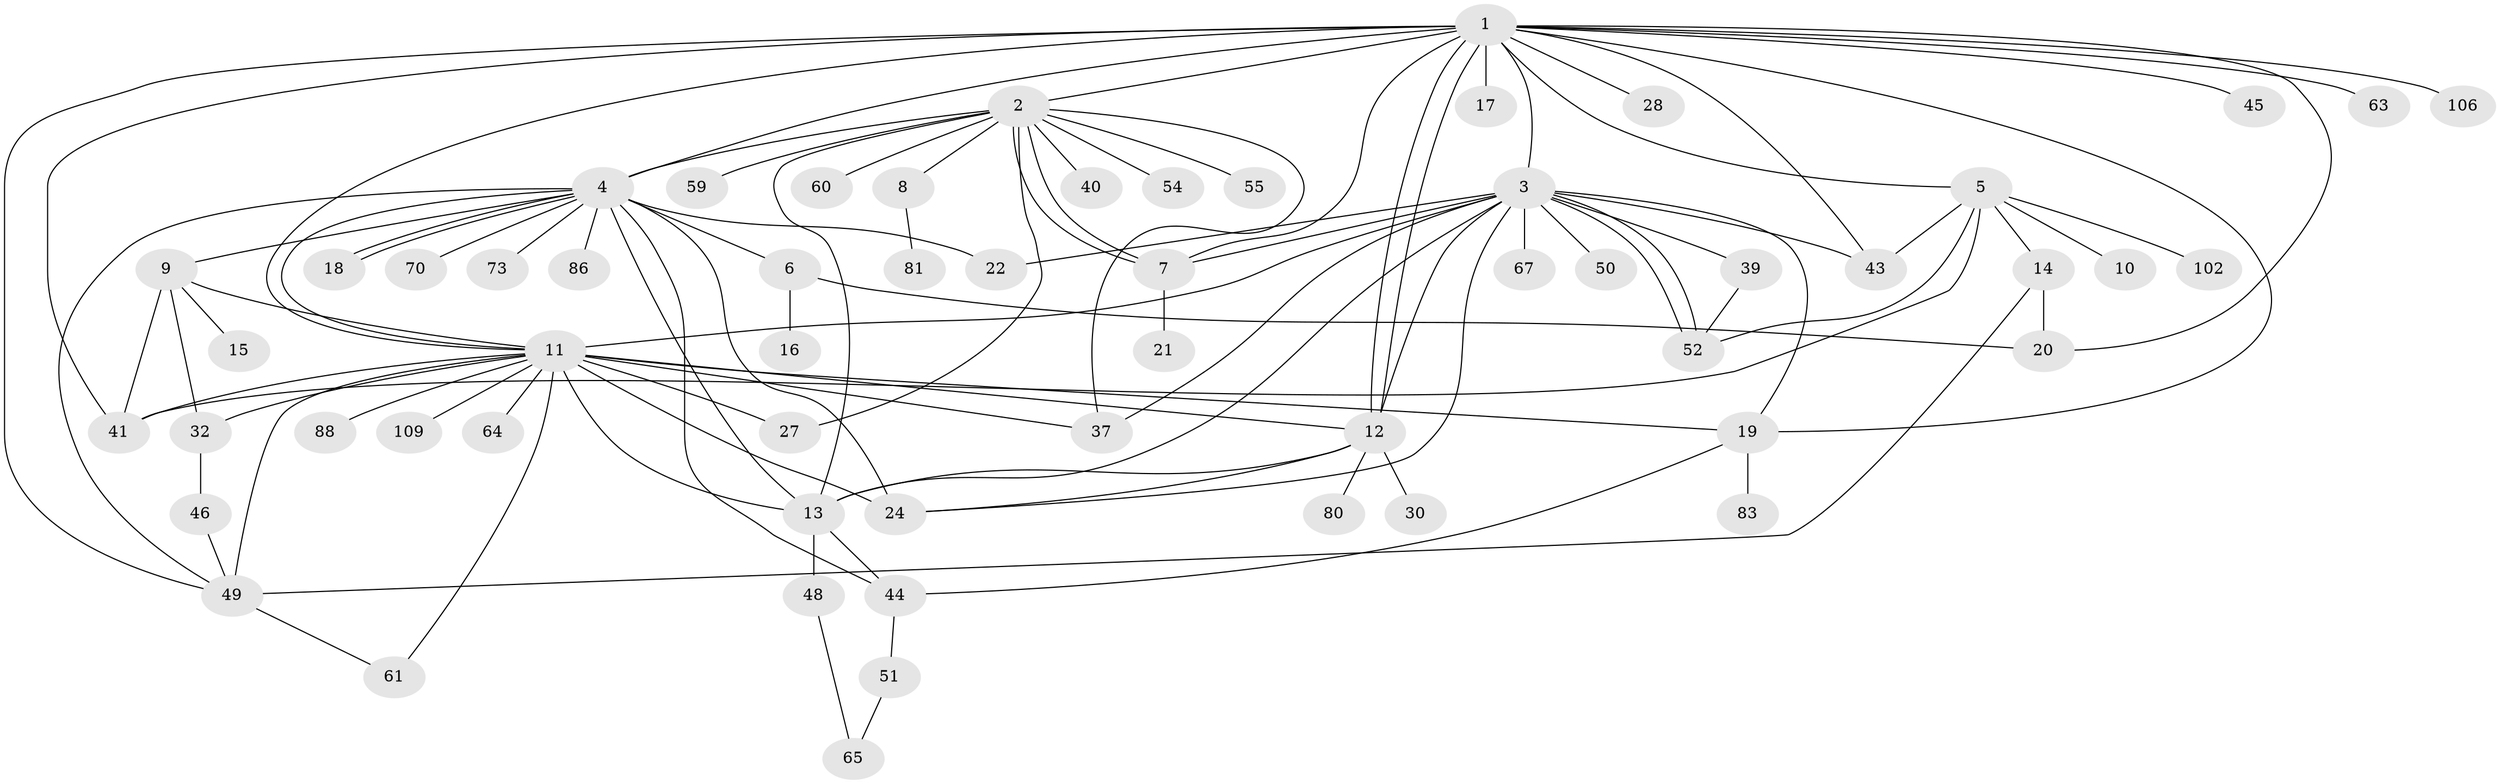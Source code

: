 // original degree distribution, {17: 0.025423728813559324, 16: 0.00847457627118644, 7: 0.03389830508474576, 3: 0.1016949152542373, 9: 0.025423728813559324, 6: 0.025423728813559324, 1: 0.4745762711864407, 8: 0.025423728813559324, 2: 0.2033898305084746, 5: 0.01694915254237288, 4: 0.059322033898305086}
// Generated by graph-tools (version 1.1) at 2025/14/03/09/25 04:14:23]
// undirected, 59 vertices, 101 edges
graph export_dot {
graph [start="1"]
  node [color=gray90,style=filled];
  1 [super="+56"];
  2 [super="+31+72+62+92"];
  3;
  4;
  5;
  6;
  7 [super="+29+79+107"];
  8;
  9 [super="+111+93"];
  10;
  11 [super="+71+117+78+38"];
  12 [super="+66"];
  13 [super="+34"];
  14;
  15;
  16;
  17;
  18;
  19 [super="+25"];
  20;
  21 [super="+23"];
  22 [super="+96+97+35"];
  24 [super="+26+58+42+33"];
  27;
  28;
  30;
  32 [super="+118+91+57+36"];
  37;
  39 [super="+47+76+89"];
  40;
  41;
  43 [super="+82"];
  44;
  45;
  46;
  48;
  49 [super="+53+84"];
  50;
  51;
  52;
  54;
  55;
  59 [super="+68"];
  60;
  61;
  63;
  64;
  65;
  67;
  70;
  73;
  80;
  81;
  83;
  86;
  88;
  102;
  106;
  109;
  1 -- 2 [weight=2];
  1 -- 3 [weight=2];
  1 -- 5;
  1 -- 7 [weight=2];
  1 -- 12;
  1 -- 12;
  1 -- 17;
  1 -- 19;
  1 -- 20;
  1 -- 28;
  1 -- 41;
  1 -- 43;
  1 -- 45;
  1 -- 106;
  1 -- 4;
  1 -- 63;
  1 -- 49;
  1 -- 11;
  2 -- 4;
  2 -- 7;
  2 -- 7;
  2 -- 8 [weight=2];
  2 -- 13;
  2 -- 27;
  2 -- 37;
  2 -- 40;
  2 -- 54;
  2 -- 55;
  2 -- 60;
  2 -- 59;
  3 -- 7;
  3 -- 12;
  3 -- 13 [weight=2];
  3 -- 37;
  3 -- 39;
  3 -- 43;
  3 -- 50;
  3 -- 52;
  3 -- 52;
  3 -- 67;
  3 -- 19;
  3 -- 24;
  3 -- 22;
  3 -- 11;
  4 -- 6;
  4 -- 9;
  4 -- 11;
  4 -- 13;
  4 -- 18;
  4 -- 18;
  4 -- 22;
  4 -- 24 [weight=2];
  4 -- 44;
  4 -- 49;
  4 -- 70;
  4 -- 73;
  4 -- 86;
  5 -- 10;
  5 -- 14;
  5 -- 41;
  5 -- 52;
  5 -- 102;
  5 -- 43;
  6 -- 16;
  6 -- 20;
  7 -- 21;
  8 -- 81;
  9 -- 15;
  9 -- 32;
  9 -- 41;
  9 -- 11;
  11 -- 12;
  11 -- 24 [weight=2];
  11 -- 64;
  11 -- 88;
  11 -- 13 [weight=2];
  11 -- 32;
  11 -- 37;
  11 -- 41;
  11 -- 109;
  11 -- 19;
  11 -- 27;
  11 -- 61;
  11 -- 49;
  12 -- 13;
  12 -- 30;
  12 -- 80;
  12 -- 24;
  13 -- 48 [weight=2];
  13 -- 44;
  14 -- 20;
  14 -- 49;
  19 -- 44;
  19 -- 83;
  32 -- 46;
  39 -- 52;
  44 -- 51;
  46 -- 49;
  48 -- 65;
  49 -- 61;
  51 -- 65;
}
